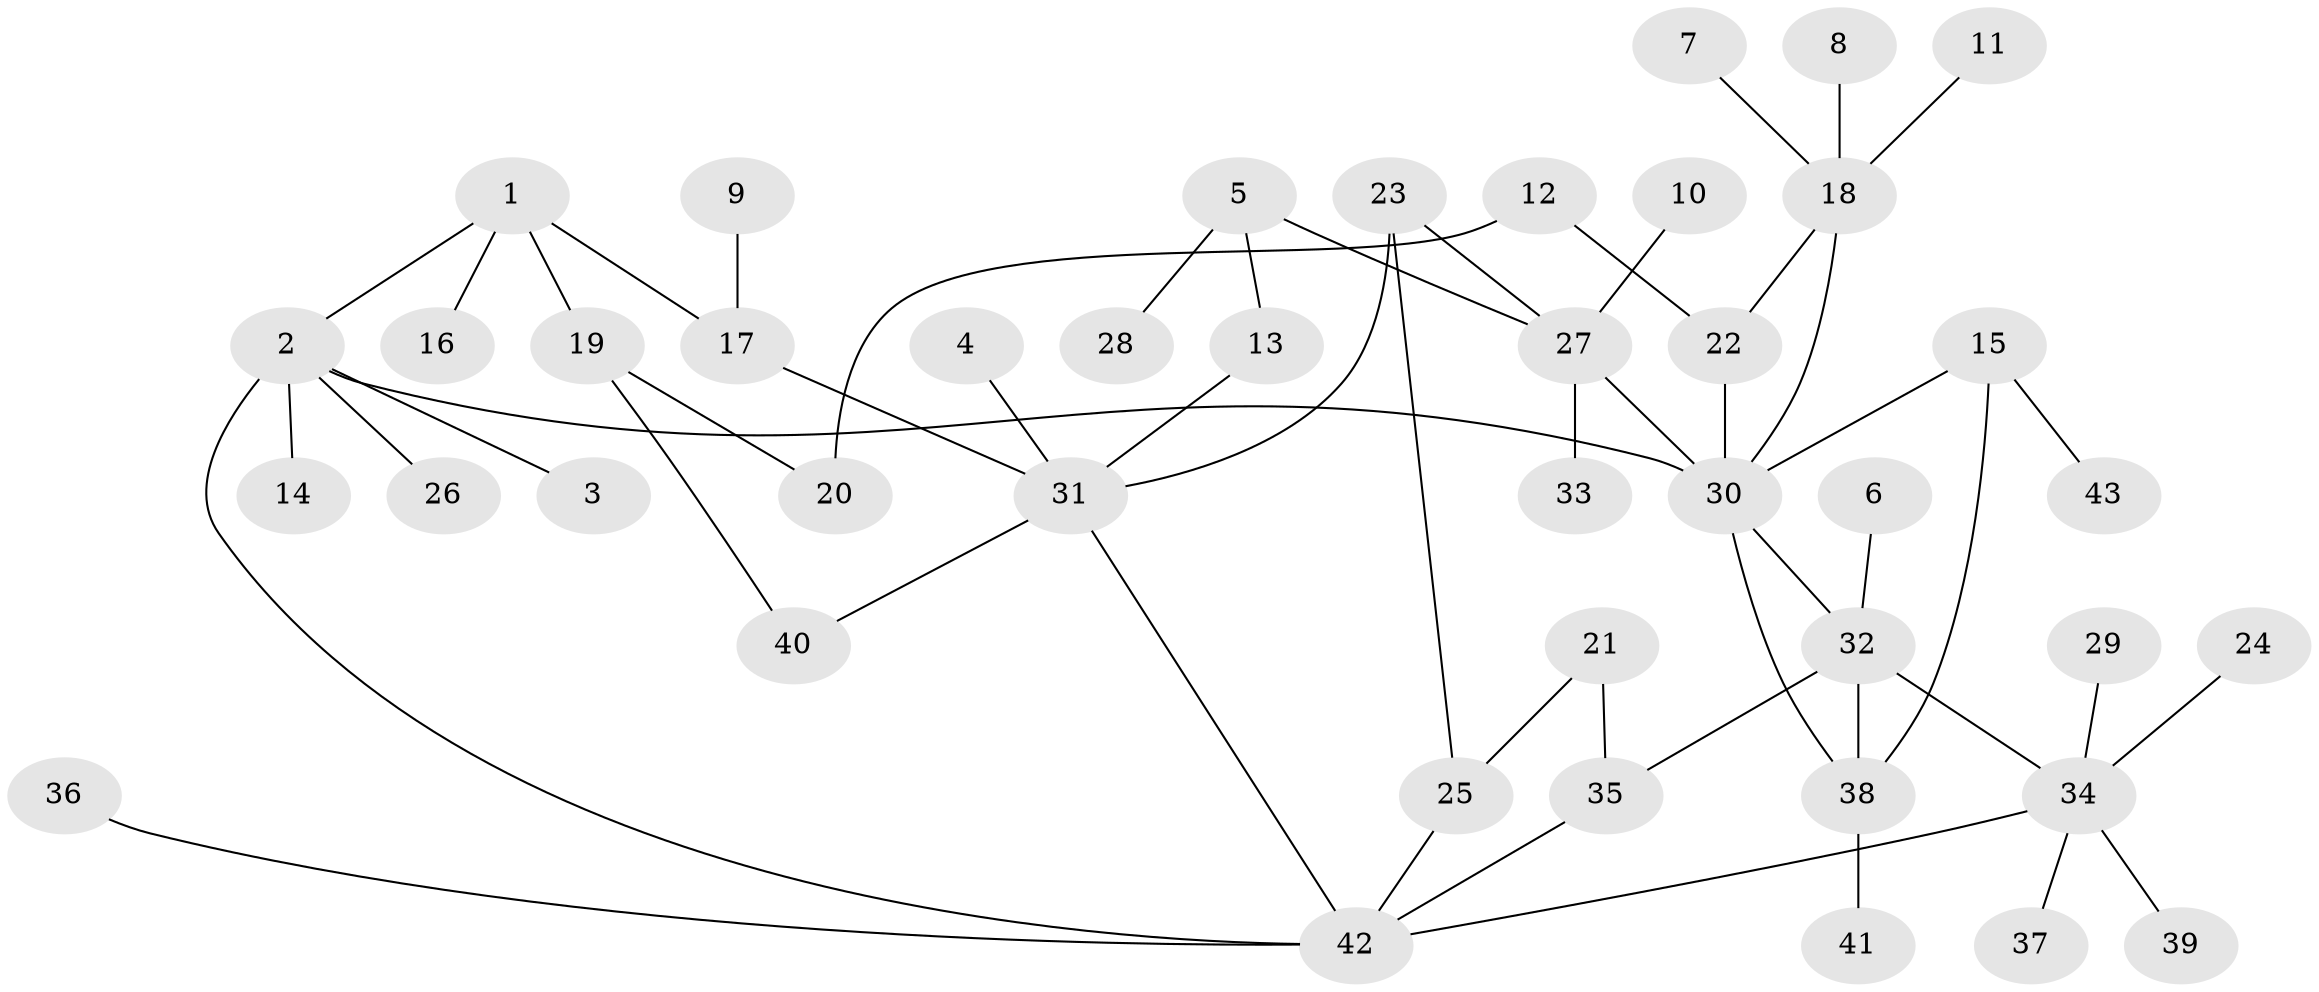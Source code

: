 // original degree distribution, {5: 0.08139534883720931, 4: 0.09302325581395349, 3: 0.1511627906976744, 7: 0.011627906976744186, 2: 0.22093023255813954, 6: 0.011627906976744186, 1: 0.43023255813953487}
// Generated by graph-tools (version 1.1) at 2025/49/03/09/25 03:49:23]
// undirected, 43 vertices, 54 edges
graph export_dot {
graph [start="1"]
  node [color=gray90,style=filled];
  1;
  2;
  3;
  4;
  5;
  6;
  7;
  8;
  9;
  10;
  11;
  12;
  13;
  14;
  15;
  16;
  17;
  18;
  19;
  20;
  21;
  22;
  23;
  24;
  25;
  26;
  27;
  28;
  29;
  30;
  31;
  32;
  33;
  34;
  35;
  36;
  37;
  38;
  39;
  40;
  41;
  42;
  43;
  1 -- 2 [weight=1.0];
  1 -- 16 [weight=1.0];
  1 -- 17 [weight=1.0];
  1 -- 19 [weight=1.0];
  2 -- 3 [weight=1.0];
  2 -- 14 [weight=1.0];
  2 -- 26 [weight=1.0];
  2 -- 30 [weight=1.0];
  2 -- 42 [weight=1.0];
  4 -- 31 [weight=1.0];
  5 -- 13 [weight=1.0];
  5 -- 27 [weight=1.0];
  5 -- 28 [weight=1.0];
  6 -- 32 [weight=1.0];
  7 -- 18 [weight=1.0];
  8 -- 18 [weight=1.0];
  9 -- 17 [weight=1.0];
  10 -- 27 [weight=1.0];
  11 -- 18 [weight=1.0];
  12 -- 20 [weight=1.0];
  12 -- 22 [weight=1.0];
  13 -- 31 [weight=1.0];
  15 -- 30 [weight=1.0];
  15 -- 38 [weight=1.0];
  15 -- 43 [weight=1.0];
  17 -- 31 [weight=1.0];
  18 -- 22 [weight=1.0];
  18 -- 30 [weight=1.0];
  19 -- 20 [weight=1.0];
  19 -- 40 [weight=1.0];
  21 -- 25 [weight=1.0];
  21 -- 35 [weight=1.0];
  22 -- 30 [weight=1.0];
  23 -- 25 [weight=1.0];
  23 -- 27 [weight=1.0];
  23 -- 31 [weight=1.0];
  24 -- 34 [weight=1.0];
  25 -- 42 [weight=1.0];
  27 -- 30 [weight=1.0];
  27 -- 33 [weight=1.0];
  29 -- 34 [weight=1.0];
  30 -- 32 [weight=1.0];
  30 -- 38 [weight=1.0];
  31 -- 40 [weight=1.0];
  31 -- 42 [weight=1.0];
  32 -- 34 [weight=1.0];
  32 -- 35 [weight=1.0];
  32 -- 38 [weight=1.0];
  34 -- 37 [weight=1.0];
  34 -- 39 [weight=1.0];
  34 -- 42 [weight=1.0];
  35 -- 42 [weight=1.0];
  36 -- 42 [weight=1.0];
  38 -- 41 [weight=1.0];
}

